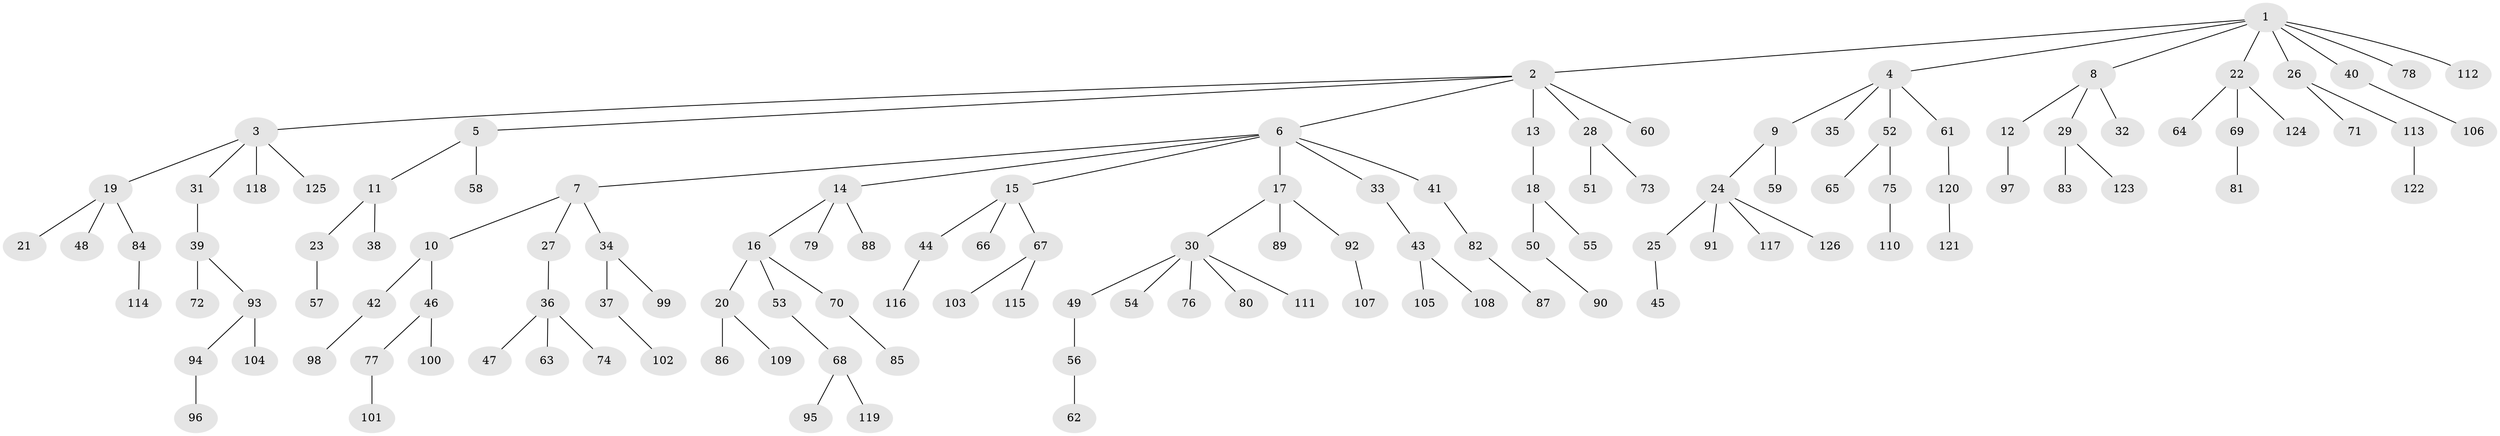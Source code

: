 // coarse degree distribution, {1: 0.8918918918918919, 2: 0.08108108108108109, 33: 0.02702702702702703}
// Generated by graph-tools (version 1.1) at 2025/56/03/04/25 21:56:21]
// undirected, 126 vertices, 125 edges
graph export_dot {
graph [start="1"]
  node [color=gray90,style=filled];
  1;
  2;
  3;
  4;
  5;
  6;
  7;
  8;
  9;
  10;
  11;
  12;
  13;
  14;
  15;
  16;
  17;
  18;
  19;
  20;
  21;
  22;
  23;
  24;
  25;
  26;
  27;
  28;
  29;
  30;
  31;
  32;
  33;
  34;
  35;
  36;
  37;
  38;
  39;
  40;
  41;
  42;
  43;
  44;
  45;
  46;
  47;
  48;
  49;
  50;
  51;
  52;
  53;
  54;
  55;
  56;
  57;
  58;
  59;
  60;
  61;
  62;
  63;
  64;
  65;
  66;
  67;
  68;
  69;
  70;
  71;
  72;
  73;
  74;
  75;
  76;
  77;
  78;
  79;
  80;
  81;
  82;
  83;
  84;
  85;
  86;
  87;
  88;
  89;
  90;
  91;
  92;
  93;
  94;
  95;
  96;
  97;
  98;
  99;
  100;
  101;
  102;
  103;
  104;
  105;
  106;
  107;
  108;
  109;
  110;
  111;
  112;
  113;
  114;
  115;
  116;
  117;
  118;
  119;
  120;
  121;
  122;
  123;
  124;
  125;
  126;
  1 -- 2;
  1 -- 4;
  1 -- 8;
  1 -- 22;
  1 -- 26;
  1 -- 40;
  1 -- 78;
  1 -- 112;
  2 -- 3;
  2 -- 5;
  2 -- 6;
  2 -- 13;
  2 -- 28;
  2 -- 60;
  3 -- 19;
  3 -- 31;
  3 -- 118;
  3 -- 125;
  4 -- 9;
  4 -- 35;
  4 -- 52;
  4 -- 61;
  5 -- 11;
  5 -- 58;
  6 -- 7;
  6 -- 14;
  6 -- 15;
  6 -- 17;
  6 -- 33;
  6 -- 41;
  7 -- 10;
  7 -- 27;
  7 -- 34;
  8 -- 12;
  8 -- 29;
  8 -- 32;
  9 -- 24;
  9 -- 59;
  10 -- 42;
  10 -- 46;
  11 -- 23;
  11 -- 38;
  12 -- 97;
  13 -- 18;
  14 -- 16;
  14 -- 79;
  14 -- 88;
  15 -- 44;
  15 -- 66;
  15 -- 67;
  16 -- 20;
  16 -- 53;
  16 -- 70;
  17 -- 30;
  17 -- 89;
  17 -- 92;
  18 -- 50;
  18 -- 55;
  19 -- 21;
  19 -- 48;
  19 -- 84;
  20 -- 86;
  20 -- 109;
  22 -- 64;
  22 -- 69;
  22 -- 124;
  23 -- 57;
  24 -- 25;
  24 -- 91;
  24 -- 117;
  24 -- 126;
  25 -- 45;
  26 -- 71;
  26 -- 113;
  27 -- 36;
  28 -- 51;
  28 -- 73;
  29 -- 83;
  29 -- 123;
  30 -- 49;
  30 -- 54;
  30 -- 76;
  30 -- 80;
  30 -- 111;
  31 -- 39;
  33 -- 43;
  34 -- 37;
  34 -- 99;
  36 -- 47;
  36 -- 63;
  36 -- 74;
  37 -- 102;
  39 -- 72;
  39 -- 93;
  40 -- 106;
  41 -- 82;
  42 -- 98;
  43 -- 105;
  43 -- 108;
  44 -- 116;
  46 -- 77;
  46 -- 100;
  49 -- 56;
  50 -- 90;
  52 -- 65;
  52 -- 75;
  53 -- 68;
  56 -- 62;
  61 -- 120;
  67 -- 103;
  67 -- 115;
  68 -- 95;
  68 -- 119;
  69 -- 81;
  70 -- 85;
  75 -- 110;
  77 -- 101;
  82 -- 87;
  84 -- 114;
  92 -- 107;
  93 -- 94;
  93 -- 104;
  94 -- 96;
  113 -- 122;
  120 -- 121;
}
